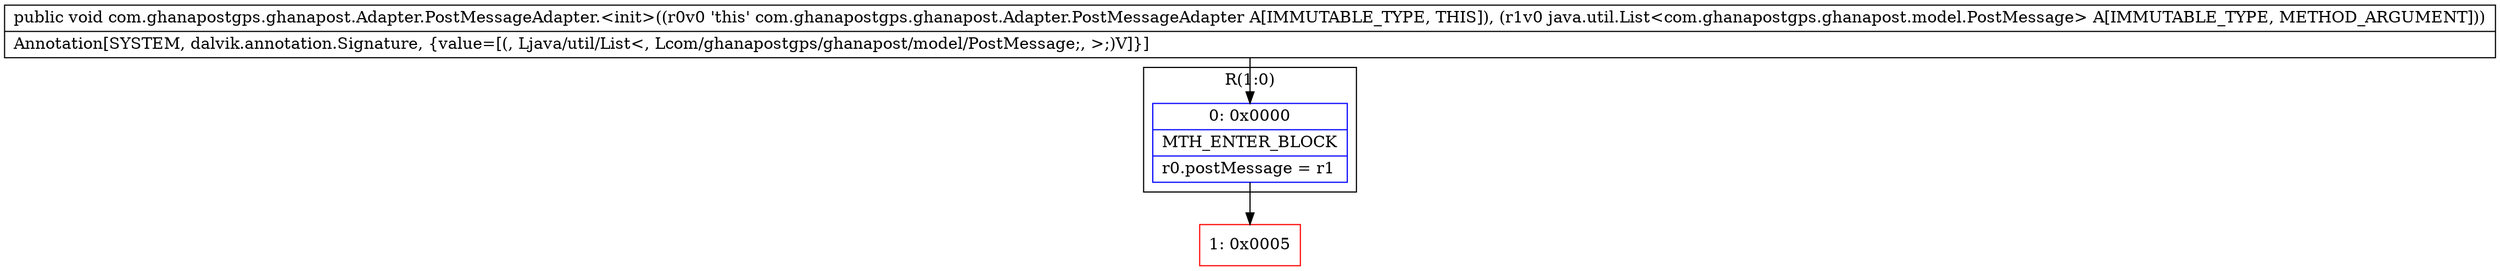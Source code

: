 digraph "CFG forcom.ghanapostgps.ghanapost.Adapter.PostMessageAdapter.\<init\>(Ljava\/util\/List;)V" {
subgraph cluster_Region_626056256 {
label = "R(1:0)";
node [shape=record,color=blue];
Node_0 [shape=record,label="{0\:\ 0x0000|MTH_ENTER_BLOCK\l|r0.postMessage = r1\l}"];
}
Node_1 [shape=record,color=red,label="{1\:\ 0x0005}"];
MethodNode[shape=record,label="{public void com.ghanapostgps.ghanapost.Adapter.PostMessageAdapter.\<init\>((r0v0 'this' com.ghanapostgps.ghanapost.Adapter.PostMessageAdapter A[IMMUTABLE_TYPE, THIS]), (r1v0 java.util.List\<com.ghanapostgps.ghanapost.model.PostMessage\> A[IMMUTABLE_TYPE, METHOD_ARGUMENT]))  | Annotation[SYSTEM, dalvik.annotation.Signature, \{value=[(, Ljava\/util\/List\<, Lcom\/ghanapostgps\/ghanapost\/model\/PostMessage;, \>;)V]\}]\l}"];
MethodNode -> Node_0;
Node_0 -> Node_1;
}

